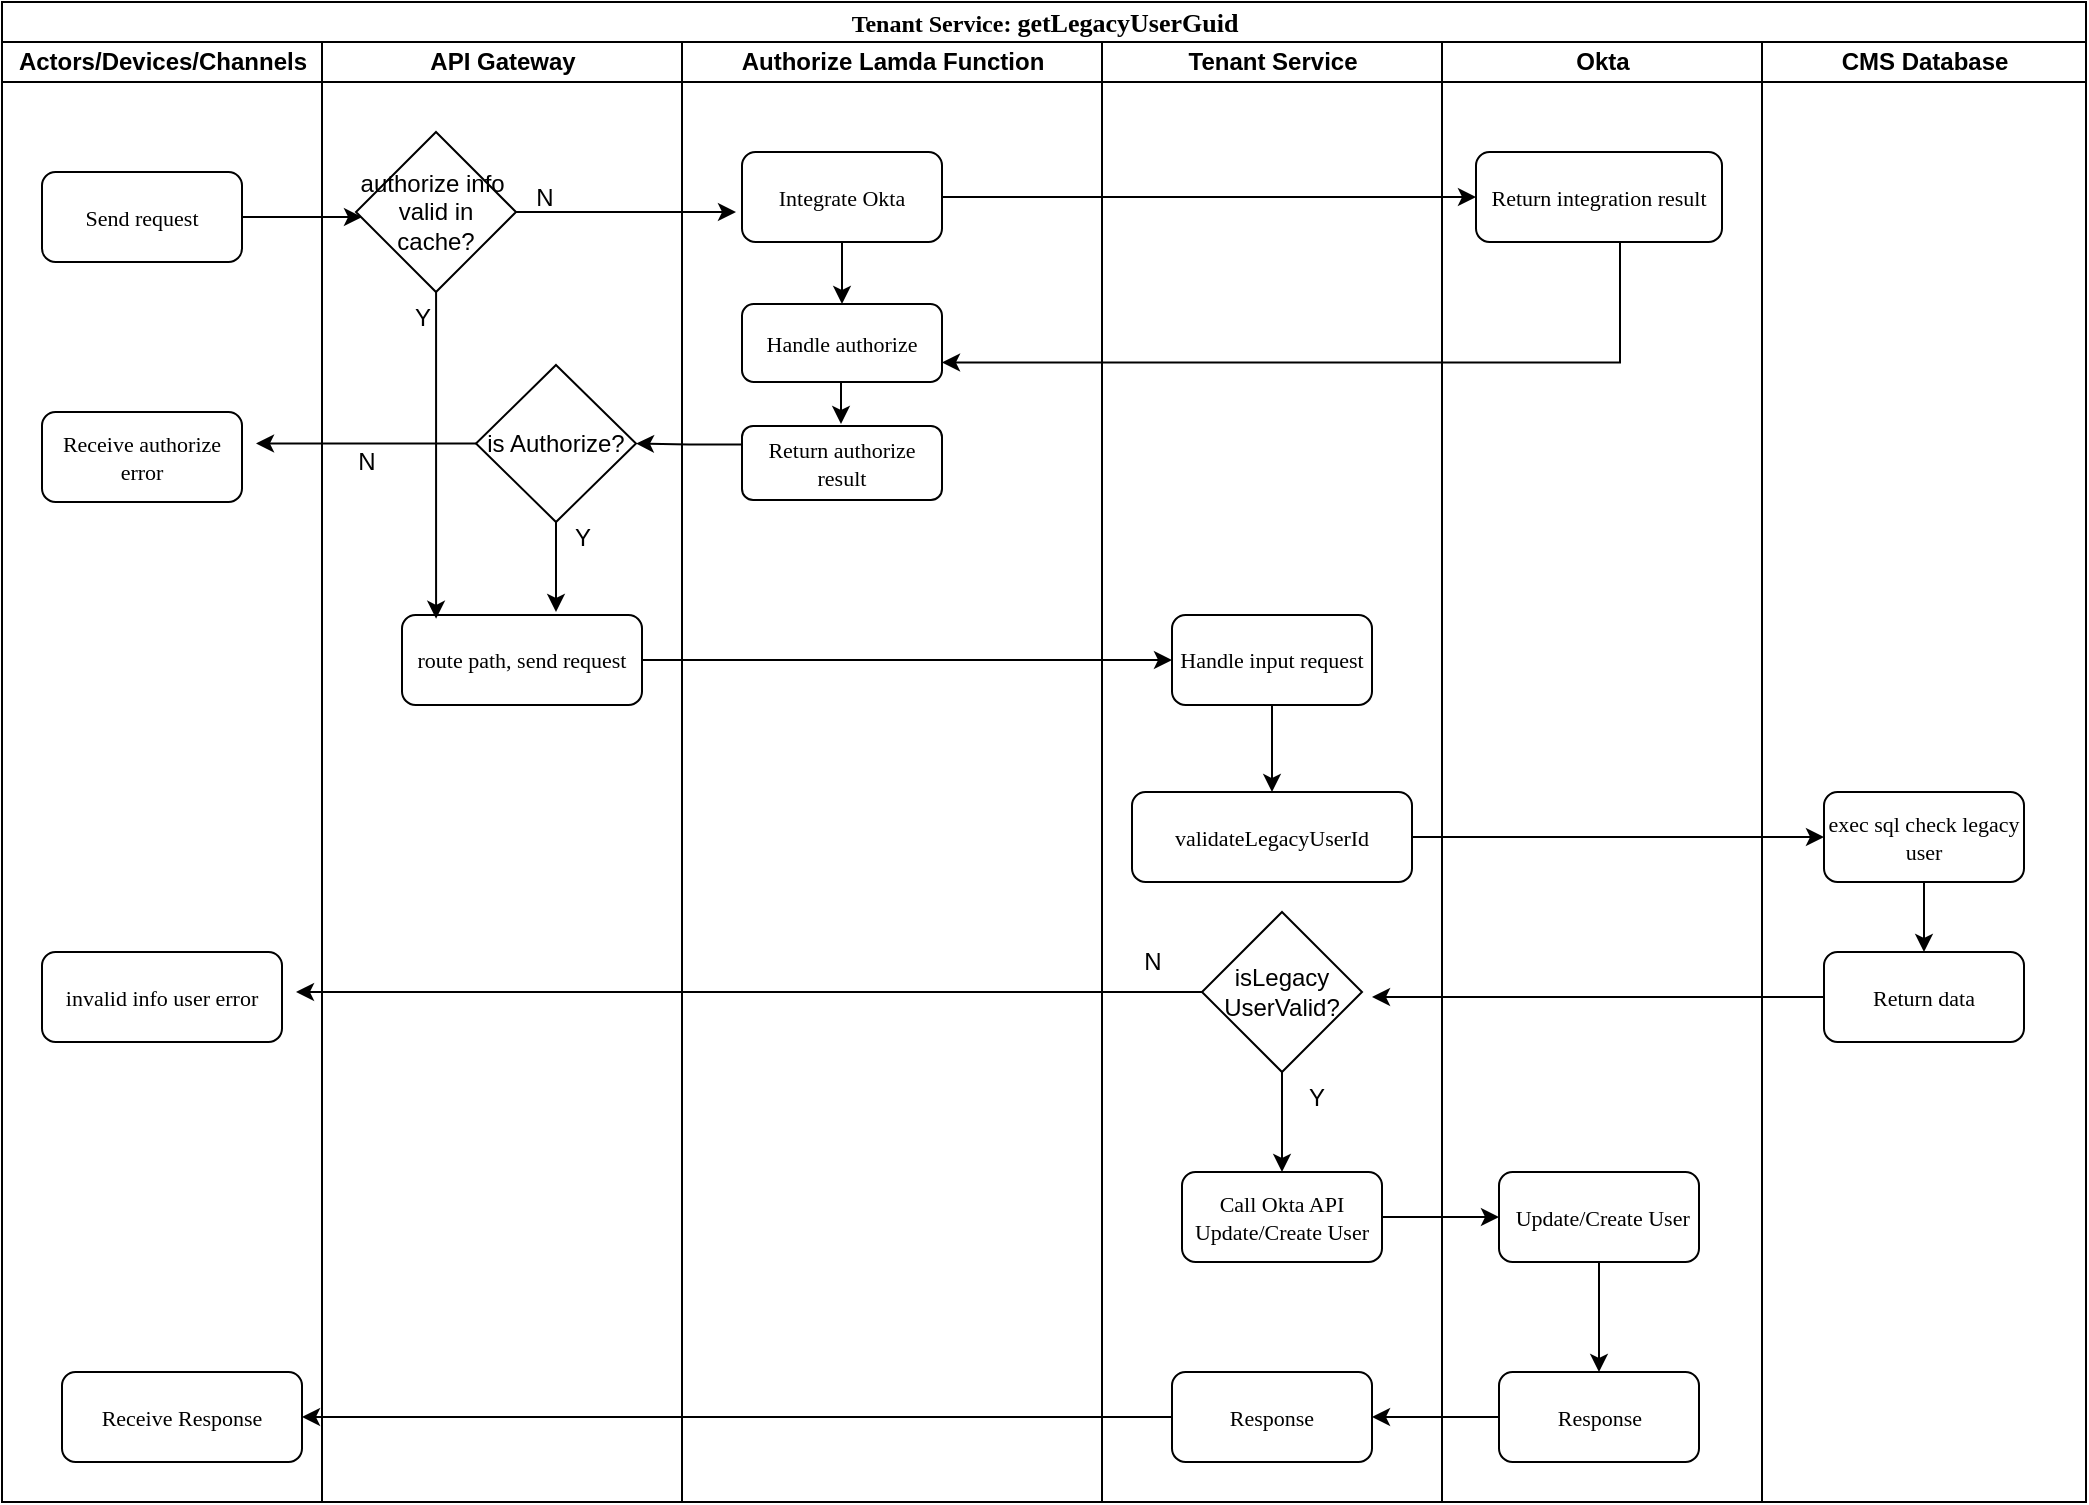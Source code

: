 <mxfile version="22.1.4" type="github">
  <diagram name="Page-1" id="P3CTmTWMg6Tq76BW2d_o">
    <mxGraphModel dx="1235" dy="615" grid="1" gridSize="10" guides="1" tooltips="1" connect="1" arrows="1" fold="1" page="1" pageScale="1" pageWidth="850" pageHeight="1100" math="0" shadow="0">
      <root>
        <mxCell id="0" />
        <mxCell id="1" parent="0" />
        <mxCell id="c0oyBZoguxhqSgDO0fiF-1" value="&lt;font style=&quot;font-size: 12px;&quot;&gt;Tenant Service:&amp;nbsp;&lt;/font&gt;&lt;font style=&quot;font-size: 13px;&quot;&gt;getLegacyUserGuid&lt;/font&gt;" style="swimlane;html=1;childLayout=stackLayout;startSize=20;rounded=0;shadow=0;labelBackgroundColor=none;strokeWidth=1;fontFamily=Verdana;fontSize=8;align=center;" vertex="1" parent="1">
          <mxGeometry x="33" y="65" width="1042" height="750" as="geometry" />
        </mxCell>
        <mxCell id="c0oyBZoguxhqSgDO0fiF-2" value="Actors/Devices/Channels" style="swimlane;html=1;startSize=20;" vertex="1" parent="c0oyBZoguxhqSgDO0fiF-1">
          <mxGeometry y="20" width="160" height="730" as="geometry" />
        </mxCell>
        <mxCell id="c0oyBZoguxhqSgDO0fiF-3" style="edgeStyle=orthogonalEdgeStyle;rounded=0;orthogonalLoop=1;jettySize=auto;html=1;" edge="1" parent="c0oyBZoguxhqSgDO0fiF-2" source="c0oyBZoguxhqSgDO0fiF-4">
          <mxGeometry relative="1" as="geometry">
            <mxPoint x="180" y="87.5" as="targetPoint" />
          </mxGeometry>
        </mxCell>
        <mxCell id="c0oyBZoguxhqSgDO0fiF-4" value="&lt;font style=&quot;font-size: 11px;&quot;&gt;Send request&lt;/font&gt;" style="rounded=1;whiteSpace=wrap;html=1;shadow=0;labelBackgroundColor=none;strokeWidth=1;fontFamily=Verdana;fontSize=8;align=center;" vertex="1" parent="c0oyBZoguxhqSgDO0fiF-2">
          <mxGeometry x="20" y="65" width="100" height="45" as="geometry" />
        </mxCell>
        <mxCell id="c0oyBZoguxhqSgDO0fiF-5" value="&lt;span style=&quot;font-size: 11px;&quot;&gt;Receive authorize error&lt;/span&gt;" style="rounded=1;whiteSpace=wrap;html=1;shadow=0;labelBackgroundColor=none;strokeWidth=1;fontFamily=Verdana;fontSize=8;align=center;" vertex="1" parent="c0oyBZoguxhqSgDO0fiF-2">
          <mxGeometry x="20" y="185" width="100" height="45" as="geometry" />
        </mxCell>
        <mxCell id="c0oyBZoguxhqSgDO0fiF-6" value="&lt;span style=&quot;font-size: 11px;&quot;&gt;Receive Response&lt;/span&gt;" style="rounded=1;whiteSpace=wrap;html=1;shadow=0;labelBackgroundColor=none;strokeWidth=1;fontFamily=Verdana;fontSize=8;align=center;" vertex="1" parent="c0oyBZoguxhqSgDO0fiF-2">
          <mxGeometry x="30" y="665" width="120" height="45" as="geometry" />
        </mxCell>
        <mxCell id="c0oyBZoguxhqSgDO0fiF-7" value="&lt;span style=&quot;font-size: 11px;&quot;&gt;invalid info user error&lt;/span&gt;" style="rounded=1;whiteSpace=wrap;html=1;shadow=0;labelBackgroundColor=none;strokeWidth=1;fontFamily=Verdana;fontSize=8;align=center;" vertex="1" parent="c0oyBZoguxhqSgDO0fiF-2">
          <mxGeometry x="20" y="455" width="120" height="45" as="geometry" />
        </mxCell>
        <mxCell id="c0oyBZoguxhqSgDO0fiF-8" value="API Gateway" style="swimlane;html=1;startSize=20;" vertex="1" parent="c0oyBZoguxhqSgDO0fiF-1">
          <mxGeometry x="160" y="20" width="180" height="730" as="geometry" />
        </mxCell>
        <mxCell id="c0oyBZoguxhqSgDO0fiF-9" style="edgeStyle=orthogonalEdgeStyle;rounded=0;orthogonalLoop=1;jettySize=auto;html=1;" edge="1" parent="c0oyBZoguxhqSgDO0fiF-8" source="c0oyBZoguxhqSgDO0fiF-10">
          <mxGeometry relative="1" as="geometry">
            <mxPoint x="207" y="85" as="targetPoint" />
          </mxGeometry>
        </mxCell>
        <mxCell id="c0oyBZoguxhqSgDO0fiF-10" value="authorize info&amp;nbsp; valid in cache?" style="rhombus;whiteSpace=wrap;html=1;" vertex="1" parent="c0oyBZoguxhqSgDO0fiF-8">
          <mxGeometry x="17" y="45" width="80" height="80" as="geometry" />
        </mxCell>
        <mxCell id="c0oyBZoguxhqSgDO0fiF-11" value="&lt;font style=&quot;font-size: 11px;&quot;&gt;route path, send request&lt;/font&gt;" style="rounded=1;whiteSpace=wrap;html=1;shadow=0;labelBackgroundColor=none;strokeWidth=1;fontFamily=Verdana;fontSize=8;align=center;" vertex="1" parent="c0oyBZoguxhqSgDO0fiF-8">
          <mxGeometry x="40" y="286.5" width="120" height="45" as="geometry" />
        </mxCell>
        <mxCell id="c0oyBZoguxhqSgDO0fiF-12" style="edgeStyle=orthogonalEdgeStyle;rounded=0;orthogonalLoop=1;jettySize=auto;html=1;" edge="1" parent="c0oyBZoguxhqSgDO0fiF-8" source="c0oyBZoguxhqSgDO0fiF-13">
          <mxGeometry relative="1" as="geometry">
            <mxPoint x="-33" y="200.75" as="targetPoint" />
          </mxGeometry>
        </mxCell>
        <mxCell id="c0oyBZoguxhqSgDO0fiF-13" value="is Authorize?" style="rhombus;whiteSpace=wrap;html=1;" vertex="1" parent="c0oyBZoguxhqSgDO0fiF-8">
          <mxGeometry x="77" y="161.5" width="80" height="78.5" as="geometry" />
        </mxCell>
        <mxCell id="c0oyBZoguxhqSgDO0fiF-14" value="N" style="text;html=1;align=center;verticalAlign=middle;resizable=0;points=[];autosize=1;strokeColor=none;fillColor=none;" vertex="1" parent="c0oyBZoguxhqSgDO0fiF-8">
          <mxGeometry x="97" y="65" width="27" height="26" as="geometry" />
        </mxCell>
        <mxCell id="c0oyBZoguxhqSgDO0fiF-15" value="Y" style="text;html=1;align=center;verticalAlign=middle;resizable=0;points=[];autosize=1;strokeColor=none;fillColor=none;" vertex="1" parent="c0oyBZoguxhqSgDO0fiF-8">
          <mxGeometry x="117" y="235" width="26" height="26" as="geometry" />
        </mxCell>
        <mxCell id="c0oyBZoguxhqSgDO0fiF-16" style="edgeStyle=orthogonalEdgeStyle;rounded=0;orthogonalLoop=1;jettySize=auto;html=1;" edge="1" parent="c0oyBZoguxhqSgDO0fiF-8" source="c0oyBZoguxhqSgDO0fiF-13">
          <mxGeometry relative="1" as="geometry">
            <mxPoint x="117" y="285" as="targetPoint" />
          </mxGeometry>
        </mxCell>
        <mxCell id="c0oyBZoguxhqSgDO0fiF-17" value="Y" style="text;html=1;align=center;verticalAlign=middle;resizable=0;points=[];autosize=1;strokeColor=none;fillColor=none;" vertex="1" parent="c0oyBZoguxhqSgDO0fiF-8">
          <mxGeometry x="37" y="125" width="26" height="26" as="geometry" />
        </mxCell>
        <mxCell id="c0oyBZoguxhqSgDO0fiF-18" style="edgeStyle=orthogonalEdgeStyle;rounded=0;orthogonalLoop=1;jettySize=auto;html=1;entryX=0.142;entryY=0.042;entryDx=0;entryDy=0;entryPerimeter=0;" edge="1" parent="c0oyBZoguxhqSgDO0fiF-8" source="c0oyBZoguxhqSgDO0fiF-10" target="c0oyBZoguxhqSgDO0fiF-11">
          <mxGeometry relative="1" as="geometry" />
        </mxCell>
        <mxCell id="c0oyBZoguxhqSgDO0fiF-19" value="N" style="text;html=1;align=center;verticalAlign=middle;resizable=0;points=[];autosize=1;strokeColor=none;fillColor=none;" vertex="1" parent="c0oyBZoguxhqSgDO0fiF-8">
          <mxGeometry x="7" y="195" width="30" height="30" as="geometry" />
        </mxCell>
        <mxCell id="c0oyBZoguxhqSgDO0fiF-20" value="Authorize Lamda Function" style="swimlane;html=1;startSize=20;" vertex="1" parent="c0oyBZoguxhqSgDO0fiF-1">
          <mxGeometry x="340" y="20" width="210" height="730" as="geometry" />
        </mxCell>
        <mxCell id="c0oyBZoguxhqSgDO0fiF-21" style="edgeStyle=orthogonalEdgeStyle;rounded=0;orthogonalLoop=1;jettySize=auto;html=1;entryX=0.5;entryY=0;entryDx=0;entryDy=0;" edge="1" parent="c0oyBZoguxhqSgDO0fiF-20" source="c0oyBZoguxhqSgDO0fiF-22" target="c0oyBZoguxhqSgDO0fiF-23">
          <mxGeometry relative="1" as="geometry" />
        </mxCell>
        <mxCell id="c0oyBZoguxhqSgDO0fiF-22" value="&lt;span style=&quot;font-size: 11px;&quot;&gt;Integrate Okta&lt;/span&gt;" style="rounded=1;whiteSpace=wrap;html=1;shadow=0;labelBackgroundColor=none;strokeWidth=1;fontFamily=Verdana;fontSize=8;align=center;" vertex="1" parent="c0oyBZoguxhqSgDO0fiF-20">
          <mxGeometry x="30" y="55" width="100" height="45" as="geometry" />
        </mxCell>
        <mxCell id="c0oyBZoguxhqSgDO0fiF-23" value="&lt;span style=&quot;font-size: 11px;&quot;&gt;Handle authorize&lt;/span&gt;" style="rounded=1;whiteSpace=wrap;html=1;shadow=0;labelBackgroundColor=none;strokeWidth=1;fontFamily=Verdana;fontSize=8;align=center;" vertex="1" parent="c0oyBZoguxhqSgDO0fiF-20">
          <mxGeometry x="30" y="131" width="100" height="39" as="geometry" />
        </mxCell>
        <mxCell id="c0oyBZoguxhqSgDO0fiF-24" value="&lt;span style=&quot;font-size: 11px;&quot;&gt;Return authorize result&lt;/span&gt;" style="rounded=1;whiteSpace=wrap;html=1;shadow=0;labelBackgroundColor=none;strokeWidth=1;fontFamily=Verdana;fontSize=8;align=center;" vertex="1" parent="c0oyBZoguxhqSgDO0fiF-20">
          <mxGeometry x="30" y="192" width="100" height="37" as="geometry" />
        </mxCell>
        <mxCell id="c0oyBZoguxhqSgDO0fiF-25" style="edgeStyle=orthogonalEdgeStyle;rounded=0;orthogonalLoop=1;jettySize=auto;html=1;entryX=0.5;entryY=0;entryDx=0;entryDy=0;" edge="1" parent="c0oyBZoguxhqSgDO0fiF-20">
          <mxGeometry relative="1" as="geometry">
            <mxPoint x="79.5" y="170" as="sourcePoint" />
            <mxPoint x="79.5" y="191" as="targetPoint" />
          </mxGeometry>
        </mxCell>
        <mxCell id="c0oyBZoguxhqSgDO0fiF-26" value="Tenant Service" style="swimlane;html=1;startSize=20;" vertex="1" parent="c0oyBZoguxhqSgDO0fiF-1">
          <mxGeometry x="550" y="20" width="170" height="730" as="geometry" />
        </mxCell>
        <mxCell id="c0oyBZoguxhqSgDO0fiF-27" style="edgeStyle=orthogonalEdgeStyle;rounded=0;orthogonalLoop=1;jettySize=auto;html=1;" edge="1" parent="c0oyBZoguxhqSgDO0fiF-26" source="c0oyBZoguxhqSgDO0fiF-28" target="c0oyBZoguxhqSgDO0fiF-29">
          <mxGeometry relative="1" as="geometry" />
        </mxCell>
        <mxCell id="c0oyBZoguxhqSgDO0fiF-28" value="&lt;font style=&quot;font-size: 11px;&quot;&gt;Handle input request&lt;/font&gt;" style="rounded=1;whiteSpace=wrap;html=1;shadow=0;labelBackgroundColor=none;strokeWidth=1;fontFamily=Verdana;fontSize=8;align=center;" vertex="1" parent="c0oyBZoguxhqSgDO0fiF-26">
          <mxGeometry x="35" y="286.5" width="100" height="45" as="geometry" />
        </mxCell>
        <mxCell id="c0oyBZoguxhqSgDO0fiF-29" value="&lt;font style=&quot;font-size: 11px;&quot;&gt;validateLegacyUserId&lt;/font&gt;" style="rounded=1;whiteSpace=wrap;html=1;shadow=0;labelBackgroundColor=none;strokeWidth=1;fontFamily=Verdana;fontSize=8;align=center;" vertex="1" parent="c0oyBZoguxhqSgDO0fiF-26">
          <mxGeometry x="15" y="375" width="140" height="45" as="geometry" />
        </mxCell>
        <mxCell id="c0oyBZoguxhqSgDO0fiF-30" style="edgeStyle=orthogonalEdgeStyle;rounded=0;orthogonalLoop=1;jettySize=auto;html=1;entryX=0.5;entryY=0;entryDx=0;entryDy=0;" edge="1" parent="c0oyBZoguxhqSgDO0fiF-26" source="c0oyBZoguxhqSgDO0fiF-32" target="c0oyBZoguxhqSgDO0fiF-33">
          <mxGeometry relative="1" as="geometry" />
        </mxCell>
        <mxCell id="c0oyBZoguxhqSgDO0fiF-31" style="edgeStyle=orthogonalEdgeStyle;rounded=0;orthogonalLoop=1;jettySize=auto;html=1;" edge="1" parent="c0oyBZoguxhqSgDO0fiF-26" source="c0oyBZoguxhqSgDO0fiF-32">
          <mxGeometry relative="1" as="geometry">
            <mxPoint x="-403" y="475" as="targetPoint" />
          </mxGeometry>
        </mxCell>
        <mxCell id="c0oyBZoguxhqSgDO0fiF-32" value="isLegacy&lt;br&gt;UserValid?" style="rhombus;whiteSpace=wrap;html=1;" vertex="1" parent="c0oyBZoguxhqSgDO0fiF-26">
          <mxGeometry x="50" y="435" width="80" height="80" as="geometry" />
        </mxCell>
        <mxCell id="c0oyBZoguxhqSgDO0fiF-33" value="&lt;font style=&quot;font-size: 11px;&quot;&gt;Call Okta API Update/Create User&lt;/font&gt;" style="rounded=1;whiteSpace=wrap;html=1;shadow=0;labelBackgroundColor=none;strokeWidth=1;fontFamily=Verdana;fontSize=8;align=center;" vertex="1" parent="c0oyBZoguxhqSgDO0fiF-26">
          <mxGeometry x="40" y="565" width="100" height="45" as="geometry" />
        </mxCell>
        <mxCell id="c0oyBZoguxhqSgDO0fiF-34" value="&lt;span style=&quot;font-size: 11px;&quot;&gt;Response&lt;/span&gt;" style="rounded=1;whiteSpace=wrap;html=1;shadow=0;labelBackgroundColor=none;strokeWidth=1;fontFamily=Verdana;fontSize=8;align=center;" vertex="1" parent="c0oyBZoguxhqSgDO0fiF-26">
          <mxGeometry x="35" y="665" width="100" height="45" as="geometry" />
        </mxCell>
        <mxCell id="c0oyBZoguxhqSgDO0fiF-35" value="N" style="text;html=1;align=center;verticalAlign=middle;resizable=0;points=[];autosize=1;strokeColor=none;fillColor=none;" vertex="1" parent="c0oyBZoguxhqSgDO0fiF-26">
          <mxGeometry x="10" y="445" width="30" height="30" as="geometry" />
        </mxCell>
        <mxCell id="c0oyBZoguxhqSgDO0fiF-36" value="Okta" style="swimlane;html=1;startSize=20;" vertex="1" parent="c0oyBZoguxhqSgDO0fiF-1">
          <mxGeometry x="720" y="20" width="160" height="730" as="geometry" />
        </mxCell>
        <mxCell id="c0oyBZoguxhqSgDO0fiF-37" value="&lt;span style=&quot;font-size: 11px;&quot;&gt;Return integration result&lt;/span&gt;" style="rounded=1;whiteSpace=wrap;html=1;shadow=0;labelBackgroundColor=none;strokeWidth=1;fontFamily=Verdana;fontSize=8;align=center;" vertex="1" parent="c0oyBZoguxhqSgDO0fiF-36">
          <mxGeometry x="17" y="55" width="123" height="45" as="geometry" />
        </mxCell>
        <mxCell id="c0oyBZoguxhqSgDO0fiF-38" style="edgeStyle=orthogonalEdgeStyle;rounded=0;orthogonalLoop=1;jettySize=auto;html=1;entryX=0.5;entryY=0;entryDx=0;entryDy=0;" edge="1" parent="c0oyBZoguxhqSgDO0fiF-36" source="c0oyBZoguxhqSgDO0fiF-39" target="c0oyBZoguxhqSgDO0fiF-40">
          <mxGeometry relative="1" as="geometry" />
        </mxCell>
        <mxCell id="c0oyBZoguxhqSgDO0fiF-39" value="&lt;font style=&quot;font-size: 11px;&quot;&gt;&amp;nbsp;Update/Create User&lt;/font&gt;" style="rounded=1;whiteSpace=wrap;html=1;shadow=0;labelBackgroundColor=none;strokeWidth=1;fontFamily=Verdana;fontSize=8;align=center;" vertex="1" parent="c0oyBZoguxhqSgDO0fiF-36">
          <mxGeometry x="28.5" y="565" width="100" height="45" as="geometry" />
        </mxCell>
        <mxCell id="c0oyBZoguxhqSgDO0fiF-40" value="&lt;span style=&quot;font-size: 11px;&quot;&gt;Response&lt;/span&gt;" style="rounded=1;whiteSpace=wrap;html=1;shadow=0;labelBackgroundColor=none;strokeWidth=1;fontFamily=Verdana;fontSize=8;align=center;" vertex="1" parent="c0oyBZoguxhqSgDO0fiF-36">
          <mxGeometry x="28.5" y="665" width="100" height="45" as="geometry" />
        </mxCell>
        <mxCell id="c0oyBZoguxhqSgDO0fiF-41" style="edgeStyle=orthogonalEdgeStyle;rounded=0;orthogonalLoop=1;jettySize=auto;html=1;entryX=1;entryY=0.5;entryDx=0;entryDy=0;exitX=0;exitY=0.25;exitDx=0;exitDy=0;" edge="1" parent="c0oyBZoguxhqSgDO0fiF-1" source="c0oyBZoguxhqSgDO0fiF-24" target="c0oyBZoguxhqSgDO0fiF-13">
          <mxGeometry relative="1" as="geometry" />
        </mxCell>
        <mxCell id="c0oyBZoguxhqSgDO0fiF-42" style="edgeStyle=orthogonalEdgeStyle;rounded=0;orthogonalLoop=1;jettySize=auto;html=1;entryX=0;entryY=0.5;entryDx=0;entryDy=0;" edge="1" parent="c0oyBZoguxhqSgDO0fiF-1" source="c0oyBZoguxhqSgDO0fiF-11" target="c0oyBZoguxhqSgDO0fiF-28">
          <mxGeometry relative="1" as="geometry">
            <mxPoint x="560" y="302.5" as="targetPoint" />
          </mxGeometry>
        </mxCell>
        <mxCell id="c0oyBZoguxhqSgDO0fiF-43" value="CMS Database" style="swimlane;html=1;startSize=20;" vertex="1" parent="c0oyBZoguxhqSgDO0fiF-1">
          <mxGeometry x="880" y="20" width="162" height="730" as="geometry" />
        </mxCell>
        <mxCell id="c0oyBZoguxhqSgDO0fiF-44" style="edgeStyle=orthogonalEdgeStyle;rounded=0;orthogonalLoop=1;jettySize=auto;html=1;" edge="1" parent="c0oyBZoguxhqSgDO0fiF-43" source="c0oyBZoguxhqSgDO0fiF-45" target="c0oyBZoguxhqSgDO0fiF-46">
          <mxGeometry relative="1" as="geometry" />
        </mxCell>
        <mxCell id="c0oyBZoguxhqSgDO0fiF-45" value="&lt;span style=&quot;font-size: 11px;&quot;&gt;exec sql check legacy user&lt;/span&gt;" style="rounded=1;whiteSpace=wrap;html=1;shadow=0;labelBackgroundColor=none;strokeWidth=1;fontFamily=Verdana;fontSize=8;align=center;" vertex="1" parent="c0oyBZoguxhqSgDO0fiF-43">
          <mxGeometry x="31" y="375" width="100" height="45" as="geometry" />
        </mxCell>
        <mxCell id="c0oyBZoguxhqSgDO0fiF-46" value="&lt;font style=&quot;font-size: 11px;&quot;&gt;Return data&lt;/font&gt;" style="rounded=1;whiteSpace=wrap;html=1;shadow=0;labelBackgroundColor=none;strokeWidth=1;fontFamily=Verdana;fontSize=8;align=center;" vertex="1" parent="c0oyBZoguxhqSgDO0fiF-43">
          <mxGeometry x="31" y="455" width="100" height="45" as="geometry" />
        </mxCell>
        <mxCell id="c0oyBZoguxhqSgDO0fiF-47" style="edgeStyle=orthogonalEdgeStyle;rounded=0;orthogonalLoop=1;jettySize=auto;html=1;" edge="1" parent="c0oyBZoguxhqSgDO0fiF-1" source="c0oyBZoguxhqSgDO0fiF-22" target="c0oyBZoguxhqSgDO0fiF-37">
          <mxGeometry relative="1" as="geometry" />
        </mxCell>
        <mxCell id="c0oyBZoguxhqSgDO0fiF-48" style="edgeStyle=orthogonalEdgeStyle;rounded=0;orthogonalLoop=1;jettySize=auto;html=1;entryX=1;entryY=0.75;entryDx=0;entryDy=0;" edge="1" parent="c0oyBZoguxhqSgDO0fiF-1" source="c0oyBZoguxhqSgDO0fiF-37" target="c0oyBZoguxhqSgDO0fiF-23">
          <mxGeometry relative="1" as="geometry">
            <Array as="points">
              <mxPoint x="809" y="180" />
            </Array>
          </mxGeometry>
        </mxCell>
        <mxCell id="c0oyBZoguxhqSgDO0fiF-49" style="edgeStyle=orthogonalEdgeStyle;rounded=0;orthogonalLoop=1;jettySize=auto;html=1;" edge="1" parent="c0oyBZoguxhqSgDO0fiF-1" source="c0oyBZoguxhqSgDO0fiF-29" target="c0oyBZoguxhqSgDO0fiF-45">
          <mxGeometry relative="1" as="geometry" />
        </mxCell>
        <mxCell id="c0oyBZoguxhqSgDO0fiF-50" style="edgeStyle=orthogonalEdgeStyle;rounded=0;orthogonalLoop=1;jettySize=auto;html=1;entryX=1;entryY=0.5;entryDx=0;entryDy=0;" edge="1" parent="c0oyBZoguxhqSgDO0fiF-1" source="c0oyBZoguxhqSgDO0fiF-46">
          <mxGeometry relative="1" as="geometry">
            <mxPoint x="685" y="497.5" as="targetPoint" />
          </mxGeometry>
        </mxCell>
        <mxCell id="c0oyBZoguxhqSgDO0fiF-51" style="edgeStyle=orthogonalEdgeStyle;rounded=0;orthogonalLoop=1;jettySize=auto;html=1;" edge="1" parent="c0oyBZoguxhqSgDO0fiF-1" source="c0oyBZoguxhqSgDO0fiF-33" target="c0oyBZoguxhqSgDO0fiF-39">
          <mxGeometry relative="1" as="geometry" />
        </mxCell>
        <mxCell id="c0oyBZoguxhqSgDO0fiF-52" style="edgeStyle=orthogonalEdgeStyle;rounded=0;orthogonalLoop=1;jettySize=auto;html=1;" edge="1" parent="c0oyBZoguxhqSgDO0fiF-1" source="c0oyBZoguxhqSgDO0fiF-40" target="c0oyBZoguxhqSgDO0fiF-34">
          <mxGeometry relative="1" as="geometry" />
        </mxCell>
        <mxCell id="c0oyBZoguxhqSgDO0fiF-53" style="edgeStyle=orthogonalEdgeStyle;rounded=0;orthogonalLoop=1;jettySize=auto;html=1;" edge="1" parent="c0oyBZoguxhqSgDO0fiF-1" source="c0oyBZoguxhqSgDO0fiF-34" target="c0oyBZoguxhqSgDO0fiF-6">
          <mxGeometry relative="1" as="geometry" />
        </mxCell>
        <mxCell id="c0oyBZoguxhqSgDO0fiF-54" value="Y" style="text;html=1;align=center;verticalAlign=middle;resizable=0;points=[];autosize=1;strokeColor=none;fillColor=none;" vertex="1" parent="1">
          <mxGeometry x="675" y="598" width="30" height="30" as="geometry" />
        </mxCell>
      </root>
    </mxGraphModel>
  </diagram>
</mxfile>
